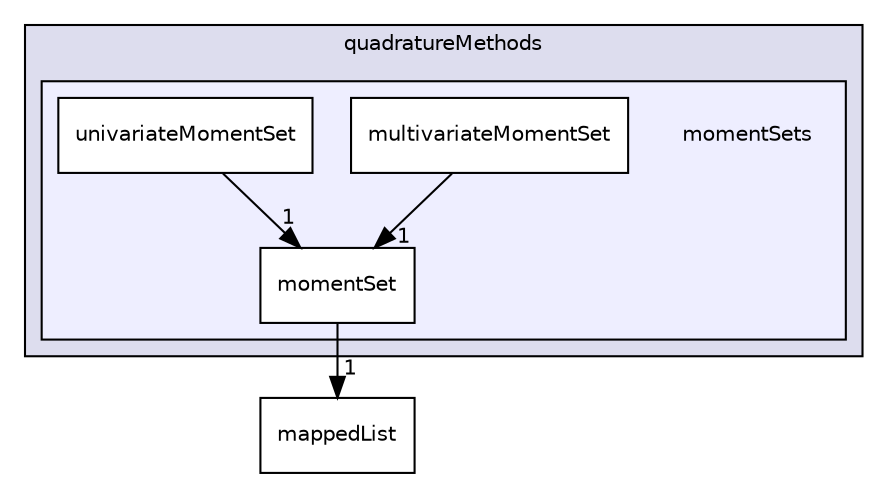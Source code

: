 digraph "momentSets" {
  bgcolor=transparent;
  compound=true
  node [ fontsize="10", fontname="Helvetica"];
  edge [ labelfontsize="10", labelfontname="Helvetica"];
  subgraph clusterdir_259a5a6e928303d9988273e835fb5828 {
    graph [ bgcolor="#ddddee", pencolor="black", label="quadratureMethods" fontname="Helvetica", fontsize="10", URL="dir_259a5a6e928303d9988273e835fb5828.html"]
  subgraph clusterdir_28a10e058b67f0d7e124cb3c5246e6cb {
    graph [ bgcolor="#eeeeff", pencolor="black", label="" URL="dir_28a10e058b67f0d7e124cb3c5246e6cb.html"];
    dir_28a10e058b67f0d7e124cb3c5246e6cb [shape=plaintext label="momentSets"];
    dir_5649e4d055fee5650da77731fdab85d9 [shape=box label="momentSet" color="black" fillcolor="white" style="filled" URL="dir_5649e4d055fee5650da77731fdab85d9.html"];
    dir_a26478d4416b031239c3e1fa55b07c30 [shape=box label="multivariateMomentSet" color="black" fillcolor="white" style="filled" URL="dir_a26478d4416b031239c3e1fa55b07c30.html"];
    dir_fd144807c3608c11d3f3261e35716445 [shape=box label="univariateMomentSet" color="black" fillcolor="white" style="filled" URL="dir_fd144807c3608c11d3f3261e35716445.html"];
  }
  }
  dir_987bd2a8a4b3ec7be1bd9f4b3cda3f9a [shape=box label="mappedList" URL="dir_987bd2a8a4b3ec7be1bd9f4b3cda3f9a.html"];
  dir_5649e4d055fee5650da77731fdab85d9->dir_987bd2a8a4b3ec7be1bd9f4b3cda3f9a [headlabel="1", labeldistance=1.5 headhref="dir_000240_000226.html"];
  dir_a26478d4416b031239c3e1fa55b07c30->dir_5649e4d055fee5650da77731fdab85d9 [headlabel="1", labeldistance=1.5 headhref="dir_000247_000240.html"];
  dir_fd144807c3608c11d3f3261e35716445->dir_5649e4d055fee5650da77731fdab85d9 [headlabel="1", labeldistance=1.5 headhref="dir_000371_000240.html"];
}
